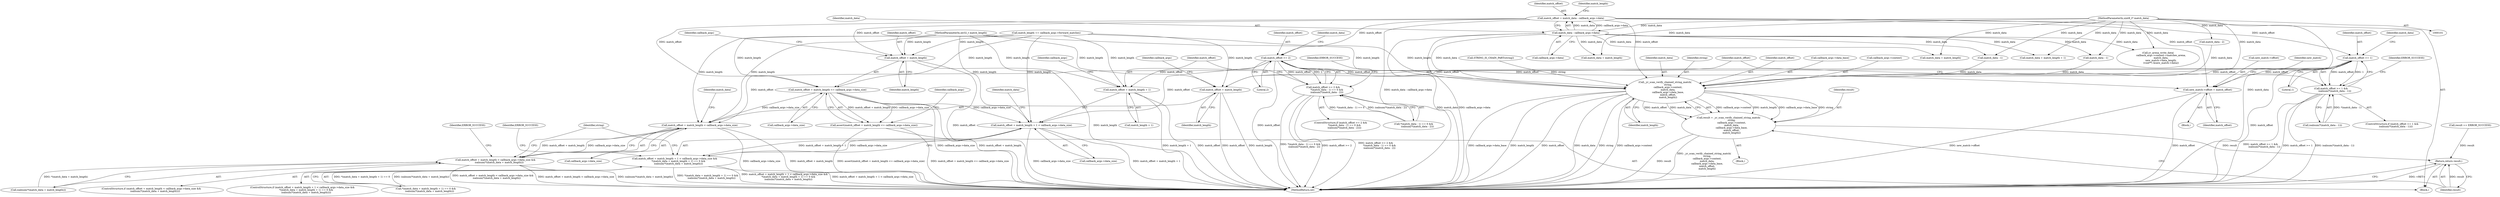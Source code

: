 digraph "0_yara_992480c30f75943e9cd6245bb2015c7737f9b661_0@integer" {
"1000133" [label="(Call,match_offset = match_data - callback_args->data)"];
"1000135" [label="(Call,match_data - callback_args->data)"];
"1000102" [label="(MethodParameterIn,uint8_t* match_data)"];
"1000146" [label="(Call,match_offset + match_length <= callback_args->data_size)"];
"1000145" [label="(Call,assert(match_offset + match_length <= callback_args->data_size))"];
"1000184" [label="(Call,match_offset + match_length + 1 < callback_args->data_size)"];
"1000183" [label="(Call,match_offset + match_length + 1 < callback_args->data_size &&\n          *(match_data + match_length + 1) == 0 &&\n          isalnum(*(match_data + match_length)))"];
"1000225" [label="(Call,match_offset + match_length < callback_args->data_size)"];
"1000224" [label="(Call,match_offset + match_length < callback_args->data_size &&\n          isalnum(*(match_data + match_length)))"];
"1000147" [label="(Call,match_offset + match_length)"];
"1000165" [label="(Call,match_offset >= 2)"];
"1000164" [label="(Call,match_offset >= 2 &&\n          *(match_data - 1) == 0 &&\n          isalnum(*(match_data - 2)))"];
"1000185" [label="(Call,match_offset + match_length + 1)"];
"1000245" [label="(Call,_yr_scan_verify_chained_string_match(\n        string,\n        callback_args->context,\n        match_data,\n        callback_args->data_base,\n        match_offset,\n        match_length))"];
"1000243" [label="(Call,result = _yr_scan_verify_chained_string_match(\n        string,\n        callback_args->context,\n        match_data,\n        callback_args->data_base,\n        match_offset,\n        match_length))"];
"1000361" [label="(Return,return result;)"];
"1000330" [label="(Call,new_match->offset = match_offset)"];
"1000213" [label="(Call,match_offset >= 1)"];
"1000212" [label="(Call,match_offset >= 1 &&\n          isalnum(*(match_data - 1)))"];
"1000226" [label="(Call,match_offset + match_length)"];
"1000222" [label="(Identifier,ERROR_SUCCESS)"];
"1000240" [label="(Call,STRING_IS_CHAIN_PART(string))"];
"1000183" [label="(Call,match_offset + match_length + 1 < callback_args->data_size &&\n          *(match_data + match_length + 1) == 0 &&\n          isalnum(*(match_data + match_length)))"];
"1000219" [label="(Identifier,match_data)"];
"1000186" [label="(Identifier,match_offset)"];
"1000235" [label="(Identifier,match_data)"];
"1000302" [label="(Call,yr_arena_write_data(\n        callback_args->context->matches_arena,\n        match_data,\n        new_match->data_length,\n        (void**) &new_match->data))"];
"1000208" [label="(Identifier,ERROR_SUCCESS)"];
"1000133" [label="(Call,match_offset = match_data - callback_args->data)"];
"1000134" [label="(Identifier,match_offset)"];
"1000166" [label="(Identifier,match_offset)"];
"1000140" [label="(Call,match_length += callback_args->forward_matches)"];
"1000363" [label="(MethodReturn,int)"];
"1000227" [label="(Identifier,match_offset)"];
"1000172" [label="(Identifier,match_data)"];
"1000211" [label="(ControlStructure,if (match_offset >= 1 &&\n          isalnum(*(match_data - 1))))"];
"1000230" [label="(Identifier,callback_args)"];
"1000250" [label="(Identifier,match_data)"];
"1000232" [label="(Call,isalnum(*(match_data + match_length)))"];
"1000241" [label="(Identifier,string)"];
"1000331" [label="(Call,new_match->offset)"];
"1000151" [label="(Identifier,callback_args)"];
"1000255" [label="(Identifier,match_length)"];
"1000246" [label="(Identifier,string)"];
"1000181" [label="(Identifier,ERROR_SUCCESS)"];
"1000223" [label="(ControlStructure,if (match_offset + match_length < callback_args->data_size &&\n          isalnum(*(match_data + match_length))))"];
"1000322" [label="(Block,)"];
"1000185" [label="(Call,match_offset + match_length + 1)"];
"1000137" [label="(Call,callback_args->data)"];
"1000135" [label="(Call,match_data - callback_args->data)"];
"1000204" [label="(Call,match_data + match_length)"];
"1000165" [label="(Call,match_offset >= 2)"];
"1000215" [label="(Literal,1)"];
"1000171" [label="(Call,match_data - 1)"];
"1000164" [label="(Call,match_offset >= 2 &&\n          *(match_data - 1) == 0 &&\n          isalnum(*(match_data - 2)))"];
"1000361" [label="(Return,return result;)"];
"1000163" [label="(ControlStructure,if (match_offset >= 2 &&\n          *(match_data - 1) == 0 &&\n          isalnum(*(match_data - 2))))"];
"1000243" [label="(Call,result = _yr_scan_verify_chained_string_match(\n        string,\n        callback_args->context,\n        match_data,\n        callback_args->data_base,\n        match_offset,\n        match_length))"];
"1000147" [label="(Call,match_offset + match_length)"];
"1000177" [label="(Call,match_data - 2)"];
"1000216" [label="(Call,isalnum(*(match_data - 1)))"];
"1000149" [label="(Identifier,match_length)"];
"1000242" [label="(Block,)"];
"1000244" [label="(Identifier,result)"];
"1000168" [label="(Call,*(match_data - 1) == 0 &&\n          isalnum(*(match_data - 2)))"];
"1000238" [label="(Identifier,ERROR_SUCCESS)"];
"1000190" [label="(Call,callback_args->data_size)"];
"1000254" [label="(Identifier,match_offset)"];
"1000193" [label="(Call,*(match_data + match_length + 1) == 0 &&\n          isalnum(*(match_data + match_length)))"];
"1000251" [label="(Call,callback_args->data_base)"];
"1000226" [label="(Call,match_offset + match_length)"];
"1000330" [label="(Call,new_match->offset = match_offset)"];
"1000150" [label="(Call,callback_args->data_size)"];
"1000319" [label="(Call,result == ERROR_SUCCESS)"];
"1000167" [label="(Literal,2)"];
"1000145" [label="(Call,assert(match_offset + match_length <= callback_args->data_size))"];
"1000245" [label="(Call,_yr_scan_verify_chained_string_match(\n        string,\n        callback_args->context,\n        match_data,\n        callback_args->data_base,\n        match_offset,\n        match_length))"];
"1000103" [label="(MethodParameterIn,int32_t match_length)"];
"1000197" [label="(Identifier,match_data)"];
"1000234" [label="(Call,match_data + match_length)"];
"1000337" [label="(Identifier,new_match)"];
"1000334" [label="(Identifier,match_offset)"];
"1000136" [label="(Identifier,match_data)"];
"1000155" [label="(Identifier,callback_args)"];
"1000187" [label="(Call,match_length + 1)"];
"1000148" [label="(Identifier,match_offset)"];
"1000212" [label="(Call,match_offset >= 1 &&\n          isalnum(*(match_data - 1)))"];
"1000184" [label="(Call,match_offset + match_length + 1 < callback_args->data_size)"];
"1000218" [label="(Call,match_data - 1)"];
"1000214" [label="(Identifier,match_offset)"];
"1000229" [label="(Call,callback_args->data_size)"];
"1000228" [label="(Identifier,match_length)"];
"1000102" [label="(MethodParameterIn,uint8_t* match_data)"];
"1000196" [label="(Call,match_data + match_length + 1)"];
"1000225" [label="(Call,match_offset + match_length < callback_args->data_size)"];
"1000141" [label="(Identifier,match_length)"];
"1000247" [label="(Call,callback_args->context)"];
"1000362" [label="(Identifier,result)"];
"1000182" [label="(ControlStructure,if (match_offset + match_length + 1 < callback_args->data_size &&\n          *(match_data + match_length + 1) == 0 &&\n          isalnum(*(match_data + match_length))))"];
"1000106" [label="(Block,)"];
"1000224" [label="(Call,match_offset + match_length < callback_args->data_size &&\n          isalnum(*(match_data + match_length)))"];
"1000191" [label="(Identifier,callback_args)"];
"1000146" [label="(Call,match_offset + match_length <= callback_args->data_size)"];
"1000213" [label="(Call,match_offset >= 1)"];
"1000133" -> "1000106"  [label="AST: "];
"1000133" -> "1000135"  [label="CFG: "];
"1000134" -> "1000133"  [label="AST: "];
"1000135" -> "1000133"  [label="AST: "];
"1000141" -> "1000133"  [label="CFG: "];
"1000133" -> "1000363"  [label="DDG: match_data - callback_args->data"];
"1000135" -> "1000133"  [label="DDG: match_data"];
"1000135" -> "1000133"  [label="DDG: callback_args->data"];
"1000133" -> "1000146"  [label="DDG: match_offset"];
"1000133" -> "1000147"  [label="DDG: match_offset"];
"1000133" -> "1000165"  [label="DDG: match_offset"];
"1000133" -> "1000213"  [label="DDG: match_offset"];
"1000133" -> "1000245"  [label="DDG: match_offset"];
"1000133" -> "1000330"  [label="DDG: match_offset"];
"1000135" -> "1000137"  [label="CFG: "];
"1000136" -> "1000135"  [label="AST: "];
"1000137" -> "1000135"  [label="AST: "];
"1000135" -> "1000363"  [label="DDG: match_data"];
"1000135" -> "1000363"  [label="DDG: callback_args->data"];
"1000102" -> "1000135"  [label="DDG: match_data"];
"1000135" -> "1000171"  [label="DDG: match_data"];
"1000135" -> "1000196"  [label="DDG: match_data"];
"1000135" -> "1000204"  [label="DDG: match_data"];
"1000135" -> "1000218"  [label="DDG: match_data"];
"1000135" -> "1000234"  [label="DDG: match_data"];
"1000135" -> "1000245"  [label="DDG: match_data"];
"1000135" -> "1000302"  [label="DDG: match_data"];
"1000102" -> "1000101"  [label="AST: "];
"1000102" -> "1000363"  [label="DDG: match_data"];
"1000102" -> "1000171"  [label="DDG: match_data"];
"1000102" -> "1000177"  [label="DDG: match_data"];
"1000102" -> "1000196"  [label="DDG: match_data"];
"1000102" -> "1000204"  [label="DDG: match_data"];
"1000102" -> "1000218"  [label="DDG: match_data"];
"1000102" -> "1000234"  [label="DDG: match_data"];
"1000102" -> "1000245"  [label="DDG: match_data"];
"1000102" -> "1000302"  [label="DDG: match_data"];
"1000146" -> "1000145"  [label="AST: "];
"1000146" -> "1000150"  [label="CFG: "];
"1000147" -> "1000146"  [label="AST: "];
"1000150" -> "1000146"  [label="AST: "];
"1000145" -> "1000146"  [label="CFG: "];
"1000146" -> "1000363"  [label="DDG: callback_args->data_size"];
"1000146" -> "1000363"  [label="DDG: match_offset + match_length"];
"1000146" -> "1000145"  [label="DDG: match_offset + match_length"];
"1000146" -> "1000145"  [label="DDG: callback_args->data_size"];
"1000140" -> "1000146"  [label="DDG: match_length"];
"1000103" -> "1000146"  [label="DDG: match_length"];
"1000146" -> "1000184"  [label="DDG: callback_args->data_size"];
"1000146" -> "1000225"  [label="DDG: callback_args->data_size"];
"1000145" -> "1000106"  [label="AST: "];
"1000155" -> "1000145"  [label="CFG: "];
"1000145" -> "1000363"  [label="DDG: assert(match_offset + match_length <= callback_args->data_size)"];
"1000145" -> "1000363"  [label="DDG: match_offset + match_length <= callback_args->data_size"];
"1000184" -> "1000183"  [label="AST: "];
"1000184" -> "1000190"  [label="CFG: "];
"1000185" -> "1000184"  [label="AST: "];
"1000190" -> "1000184"  [label="AST: "];
"1000197" -> "1000184"  [label="CFG: "];
"1000183" -> "1000184"  [label="CFG: "];
"1000184" -> "1000363"  [label="DDG: match_offset + match_length + 1"];
"1000184" -> "1000363"  [label="DDG: callback_args->data_size"];
"1000184" -> "1000183"  [label="DDG: match_offset + match_length + 1"];
"1000184" -> "1000183"  [label="DDG: callback_args->data_size"];
"1000165" -> "1000184"  [label="DDG: match_offset"];
"1000103" -> "1000184"  [label="DDG: match_length"];
"1000140" -> "1000184"  [label="DDG: match_length"];
"1000183" -> "1000182"  [label="AST: "];
"1000183" -> "1000193"  [label="CFG: "];
"1000193" -> "1000183"  [label="AST: "];
"1000208" -> "1000183"  [label="CFG: "];
"1000241" -> "1000183"  [label="CFG: "];
"1000183" -> "1000363"  [label="DDG: match_offset + match_length + 1 < callback_args->data_size"];
"1000183" -> "1000363"  [label="DDG: *(match_data + match_length + 1) == 0 &&\n          isalnum(*(match_data + match_length))"];
"1000183" -> "1000363"  [label="DDG: match_offset + match_length + 1 < callback_args->data_size &&\n          *(match_data + match_length + 1) == 0 &&\n          isalnum(*(match_data + match_length))"];
"1000193" -> "1000183"  [label="DDG: *(match_data + match_length + 1) == 0"];
"1000193" -> "1000183"  [label="DDG: isalnum(*(match_data + match_length))"];
"1000225" -> "1000224"  [label="AST: "];
"1000225" -> "1000229"  [label="CFG: "];
"1000226" -> "1000225"  [label="AST: "];
"1000229" -> "1000225"  [label="AST: "];
"1000235" -> "1000225"  [label="CFG: "];
"1000224" -> "1000225"  [label="CFG: "];
"1000225" -> "1000363"  [label="DDG: match_offset + match_length"];
"1000225" -> "1000363"  [label="DDG: callback_args->data_size"];
"1000225" -> "1000224"  [label="DDG: match_offset + match_length"];
"1000225" -> "1000224"  [label="DDG: callback_args->data_size"];
"1000213" -> "1000225"  [label="DDG: match_offset"];
"1000103" -> "1000225"  [label="DDG: match_length"];
"1000140" -> "1000225"  [label="DDG: match_length"];
"1000224" -> "1000223"  [label="AST: "];
"1000224" -> "1000232"  [label="CFG: "];
"1000232" -> "1000224"  [label="AST: "];
"1000238" -> "1000224"  [label="CFG: "];
"1000241" -> "1000224"  [label="CFG: "];
"1000224" -> "1000363"  [label="DDG: match_offset + match_length < callback_args->data_size"];
"1000224" -> "1000363"  [label="DDG: isalnum(*(match_data + match_length))"];
"1000224" -> "1000363"  [label="DDG: match_offset + match_length < callback_args->data_size &&\n          isalnum(*(match_data + match_length))"];
"1000232" -> "1000224"  [label="DDG: *(match_data + match_length)"];
"1000147" -> "1000149"  [label="CFG: "];
"1000148" -> "1000147"  [label="AST: "];
"1000149" -> "1000147"  [label="AST: "];
"1000151" -> "1000147"  [label="CFG: "];
"1000147" -> "1000363"  [label="DDG: match_length"];
"1000147" -> "1000363"  [label="DDG: match_offset"];
"1000140" -> "1000147"  [label="DDG: match_length"];
"1000103" -> "1000147"  [label="DDG: match_length"];
"1000165" -> "1000164"  [label="AST: "];
"1000165" -> "1000167"  [label="CFG: "];
"1000166" -> "1000165"  [label="AST: "];
"1000167" -> "1000165"  [label="AST: "];
"1000172" -> "1000165"  [label="CFG: "];
"1000164" -> "1000165"  [label="CFG: "];
"1000165" -> "1000363"  [label="DDG: match_offset"];
"1000165" -> "1000164"  [label="DDG: match_offset"];
"1000165" -> "1000164"  [label="DDG: 2"];
"1000165" -> "1000185"  [label="DDG: match_offset"];
"1000165" -> "1000245"  [label="DDG: match_offset"];
"1000165" -> "1000330"  [label="DDG: match_offset"];
"1000164" -> "1000163"  [label="AST: "];
"1000164" -> "1000168"  [label="CFG: "];
"1000168" -> "1000164"  [label="AST: "];
"1000181" -> "1000164"  [label="CFG: "];
"1000186" -> "1000164"  [label="CFG: "];
"1000164" -> "1000363"  [label="DDG: match_offset >= 2 &&\n          *(match_data - 1) == 0 &&\n          isalnum(*(match_data - 2))"];
"1000164" -> "1000363"  [label="DDG: *(match_data - 1) == 0 &&\n          isalnum(*(match_data - 2))"];
"1000164" -> "1000363"  [label="DDG: match_offset >= 2"];
"1000168" -> "1000164"  [label="DDG: *(match_data - 1) == 0"];
"1000168" -> "1000164"  [label="DDG: isalnum(*(match_data - 2))"];
"1000185" -> "1000187"  [label="CFG: "];
"1000186" -> "1000185"  [label="AST: "];
"1000187" -> "1000185"  [label="AST: "];
"1000191" -> "1000185"  [label="CFG: "];
"1000185" -> "1000363"  [label="DDG: match_offset"];
"1000185" -> "1000363"  [label="DDG: match_length + 1"];
"1000103" -> "1000185"  [label="DDG: match_length"];
"1000140" -> "1000185"  [label="DDG: match_length"];
"1000245" -> "1000243"  [label="AST: "];
"1000245" -> "1000255"  [label="CFG: "];
"1000246" -> "1000245"  [label="AST: "];
"1000247" -> "1000245"  [label="AST: "];
"1000250" -> "1000245"  [label="AST: "];
"1000251" -> "1000245"  [label="AST: "];
"1000254" -> "1000245"  [label="AST: "];
"1000255" -> "1000245"  [label="AST: "];
"1000243" -> "1000245"  [label="CFG: "];
"1000245" -> "1000363"  [label="DDG: callback_args->data_base"];
"1000245" -> "1000363"  [label="DDG: match_length"];
"1000245" -> "1000363"  [label="DDG: match_offset"];
"1000245" -> "1000363"  [label="DDG: match_data"];
"1000245" -> "1000363"  [label="DDG: string"];
"1000245" -> "1000363"  [label="DDG: callback_args->context"];
"1000245" -> "1000243"  [label="DDG: callback_args->context"];
"1000245" -> "1000243"  [label="DDG: match_length"];
"1000245" -> "1000243"  [label="DDG: callback_args->data_base"];
"1000245" -> "1000243"  [label="DDG: string"];
"1000245" -> "1000243"  [label="DDG: match_offset"];
"1000245" -> "1000243"  [label="DDG: match_data"];
"1000240" -> "1000245"  [label="DDG: string"];
"1000177" -> "1000245"  [label="DDG: match_data"];
"1000171" -> "1000245"  [label="DDG: match_data"];
"1000218" -> "1000245"  [label="DDG: match_data"];
"1000213" -> "1000245"  [label="DDG: match_offset"];
"1000103" -> "1000245"  [label="DDG: match_length"];
"1000140" -> "1000245"  [label="DDG: match_length"];
"1000243" -> "1000242"  [label="AST: "];
"1000244" -> "1000243"  [label="AST: "];
"1000362" -> "1000243"  [label="CFG: "];
"1000243" -> "1000363"  [label="DDG: result"];
"1000243" -> "1000363"  [label="DDG: _yr_scan_verify_chained_string_match(\n        string,\n        callback_args->context,\n        match_data,\n        callback_args->data_base,\n        match_offset,\n        match_length)"];
"1000243" -> "1000361"  [label="DDG: result"];
"1000361" -> "1000106"  [label="AST: "];
"1000361" -> "1000362"  [label="CFG: "];
"1000362" -> "1000361"  [label="AST: "];
"1000363" -> "1000361"  [label="CFG: "];
"1000361" -> "1000363"  [label="DDG: <RET>"];
"1000362" -> "1000361"  [label="DDG: result"];
"1000319" -> "1000361"  [label="DDG: result"];
"1000330" -> "1000322"  [label="AST: "];
"1000330" -> "1000334"  [label="CFG: "];
"1000331" -> "1000330"  [label="AST: "];
"1000334" -> "1000330"  [label="AST: "];
"1000337" -> "1000330"  [label="CFG: "];
"1000330" -> "1000363"  [label="DDG: match_offset"];
"1000330" -> "1000363"  [label="DDG: new_match->offset"];
"1000213" -> "1000330"  [label="DDG: match_offset"];
"1000213" -> "1000212"  [label="AST: "];
"1000213" -> "1000215"  [label="CFG: "];
"1000214" -> "1000213"  [label="AST: "];
"1000215" -> "1000213"  [label="AST: "];
"1000219" -> "1000213"  [label="CFG: "];
"1000212" -> "1000213"  [label="CFG: "];
"1000213" -> "1000363"  [label="DDG: match_offset"];
"1000213" -> "1000212"  [label="DDG: match_offset"];
"1000213" -> "1000212"  [label="DDG: 1"];
"1000213" -> "1000226"  [label="DDG: match_offset"];
"1000212" -> "1000211"  [label="AST: "];
"1000212" -> "1000216"  [label="CFG: "];
"1000216" -> "1000212"  [label="AST: "];
"1000222" -> "1000212"  [label="CFG: "];
"1000227" -> "1000212"  [label="CFG: "];
"1000212" -> "1000363"  [label="DDG: isalnum(*(match_data - 1))"];
"1000212" -> "1000363"  [label="DDG: match_offset >= 1 &&\n          isalnum(*(match_data - 1))"];
"1000212" -> "1000363"  [label="DDG: match_offset >= 1"];
"1000216" -> "1000212"  [label="DDG: *(match_data - 1)"];
"1000226" -> "1000228"  [label="CFG: "];
"1000227" -> "1000226"  [label="AST: "];
"1000228" -> "1000226"  [label="AST: "];
"1000230" -> "1000226"  [label="CFG: "];
"1000226" -> "1000363"  [label="DDG: match_offset"];
"1000226" -> "1000363"  [label="DDG: match_length"];
"1000103" -> "1000226"  [label="DDG: match_length"];
"1000140" -> "1000226"  [label="DDG: match_length"];
}

